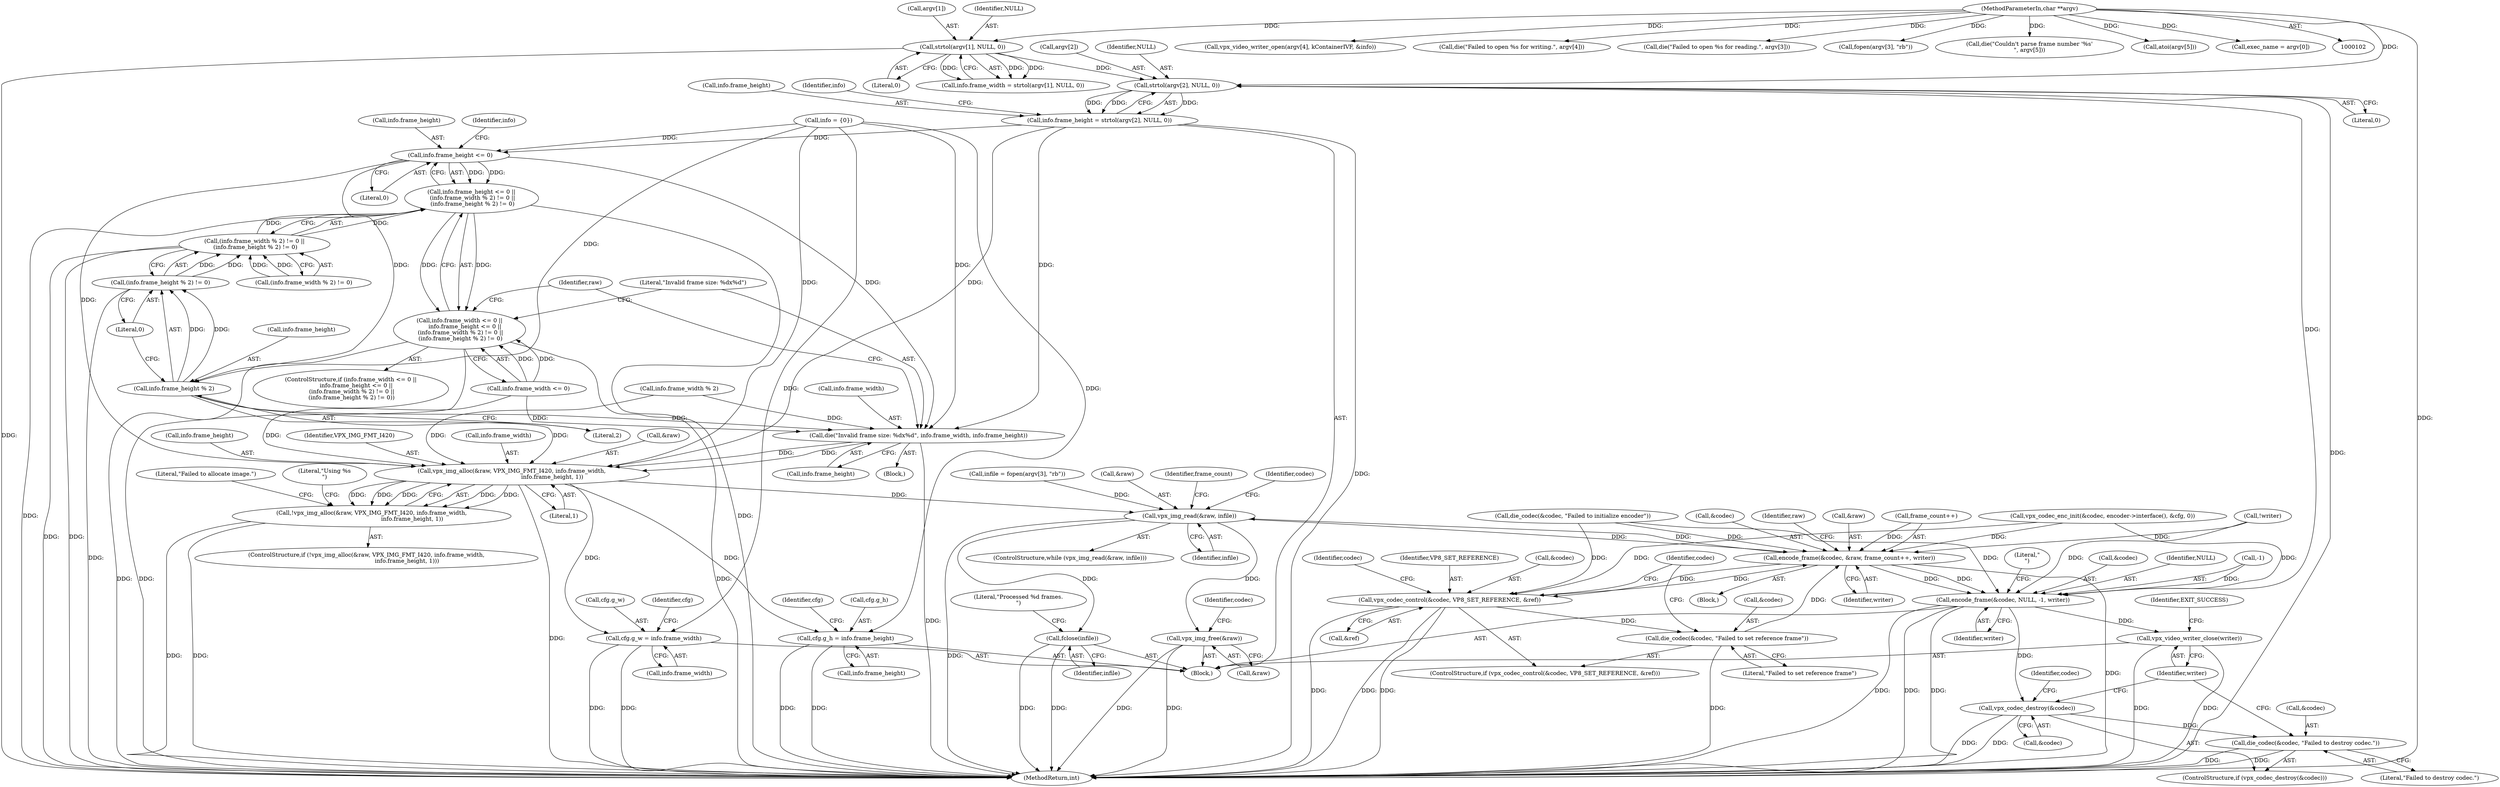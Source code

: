 digraph "0_Android_5a9753fca56f0eeb9f61e342b2fccffc364f9426_23@array" {
"1000200" [label="(Call,strtol(argv[2], NULL, 0))"];
"1000104" [label="(MethodParameterIn,char **argv)"];
"1000190" [label="(Call,strtol(argv[1], NULL, 0))"];
"1000196" [label="(Call,info.frame_height = strtol(argv[2], NULL, 0))"];
"1000228" [label="(Call,info.frame_height <= 0)"];
"1000227" [label="(Call,info.frame_height <= 0 ||\n (info.frame_width % 2) != 0 ||\n (info.frame_height % 2) != 0)"];
"1000221" [label="(Call,info.frame_width <= 0 ||\n      info.frame_height <= 0 ||\n (info.frame_width % 2) != 0 ||\n (info.frame_height % 2) != 0)"];
"1000242" [label="(Call,info.frame_height % 2)"];
"1000241" [label="(Call,(info.frame_height % 2) != 0)"];
"1000233" [label="(Call,(info.frame_width % 2) != 0 ||\n (info.frame_height % 2) != 0)"];
"1000249" [label="(Call,die(\"Invalid frame size: %dx%d\", info.frame_width, info.frame_height))"];
"1000259" [label="(Call,vpx_img_alloc(&raw, VPX_IMG_FMT_I420, info.frame_width,\n                                             info.frame_height, 1))"];
"1000258" [label="(Call,!vpx_img_alloc(&raw, VPX_IMG_FMT_I420, info.frame_width,\n                                             info.frame_height, 1))"];
"1000290" [label="(Call,cfg.g_w = info.frame_width)"];
"1000297" [label="(Call,cfg.g_h = info.frame_height)"];
"1000375" [label="(Call,vpx_img_read(&raw, infile))"];
"1000409" [label="(Call,encode_frame(&codec, &raw, frame_count++, writer))"];
"1000399" [label="(Call,vpx_codec_control(&codec, VP8_SET_REFERENCE, &ref))"];
"1000405" [label="(Call,die_codec(&codec, \"Failed to set reference frame\"))"];
"1000417" [label="(Call,encode_frame(&codec, NULL, -1, writer))"];
"1000435" [label="(Call,vpx_codec_destroy(&codec))"];
"1000438" [label="(Call,die_codec(&codec, \"Failed to destroy codec.\"))"];
"1000442" [label="(Call,vpx_video_writer_close(writer))"];
"1000426" [label="(Call,fclose(infile))"];
"1000431" [label="(Call,vpx_img_free(&raw))"];
"1000232" [label="(Literal,0)"];
"1000297" [label="(Call,cfg.g_h = info.frame_height)"];
"1000333" [label="(Call,vpx_video_writer_open(argv[4], kContainerIVF, &info))"];
"1000416" [label="(Identifier,writer)"];
"1000427" [label="(Identifier,infile)"];
"1000272" [label="(Literal,\"Failed to allocate image.\")"];
"1000440" [label="(Identifier,codec)"];
"1000104" [label="(MethodParameterIn,char **argv)"];
"1000201" [label="(Call,argv[2])"];
"1000434" [label="(ControlStructure,if (vpx_codec_destroy(&codec)))"];
"1000420" [label="(Identifier,NULL)"];
"1000398" [label="(ControlStructure,if (vpx_codec_control(&codec, VP8_SET_REFERENCE, &ref)))"];
"1000209" [label="(Identifier,info)"];
"1000234" [label="(Call,(info.frame_width % 2) != 0)"];
"1000343" [label="(Call,die(\"Failed to open %s for writing.\", argv[4]))"];
"1000262" [label="(Identifier,VPX_IMG_FMT_I420)"];
"1000374" [label="(ControlStructure,while (vpx_img_read(&raw, infile)))"];
"1000259" [label="(Call,vpx_img_alloc(&raw, VPX_IMG_FMT_I420, info.frame_width,\n                                             info.frame_height, 1))"];
"1000441" [label="(Literal,\"Failed to destroy codec.\")"];
"1000357" [label="(Call,die(\"Failed to open %s for reading.\", argv[3]))"];
"1000241" [label="(Call,(info.frame_height % 2) != 0)"];
"1000421" [label="(Call,-1)"];
"1000248" [label="(Block,)"];
"1000221" [label="(Call,info.frame_width <= 0 ||\n      info.frame_height <= 0 ||\n (info.frame_width % 2) != 0 ||\n (info.frame_height % 2) != 0)"];
"1000436" [label="(Call,&codec)"];
"1000402" [label="(Identifier,VP8_SET_REFERENCE)"];
"1000204" [label="(Identifier,NULL)"];
"1000443" [label="(Identifier,writer)"];
"1000400" [label="(Call,&codec)"];
"1000352" [label="(Call,fopen(argv[3], \"rb\"))"];
"1000425" [label="(Literal,\"\n\")"];
"1000375" [label="(Call,vpx_img_read(&raw, infile))"];
"1000437" [label="(Identifier,codec)"];
"1000410" [label="(Call,&codec)"];
"1000243" [label="(Call,info.frame_height)"];
"1000196" [label="(Call,info.frame_height = strtol(argv[2], NULL, 0))"];
"1000233" [label="(Call,(info.frame_width % 2) != 0 ||\n (info.frame_height % 2) != 0)"];
"1000405" [label="(Call,die_codec(&codec, \"Failed to set reference frame\"))"];
"1000432" [label="(Call,&raw)"];
"1000294" [label="(Call,info.frame_width)"];
"1000269" [label="(Literal,1)"];
"1000228" [label="(Call,info.frame_height <= 0)"];
"1000190" [label="(Call,strtol(argv[1], NULL, 0))"];
"1000251" [label="(Call,info.frame_width)"];
"1000258" [label="(Call,!vpx_img_alloc(&raw, VPX_IMG_FMT_I420, info.frame_width,\n                                             info.frame_height, 1))"];
"1000350" [label="(Call,infile = fopen(argv[3], \"rb\"))"];
"1000174" [label="(Call,die(\"Couldn't parse frame number '%s'\n\", argv[5]))"];
"1000370" [label="(Call,die_codec(&codec, \"Failed to initialize encoder\"))"];
"1000167" [label="(Call,atoi(argv[5]))"];
"1000235" [label="(Call,info.frame_width % 2)"];
"1000423" [label="(Identifier,writer)"];
"1000242" [label="(Call,info.frame_height % 2)"];
"1000291" [label="(Call,cfg.g_w)"];
"1000377" [label="(Identifier,raw)"];
"1000426" [label="(Call,fclose(infile))"];
"1000376" [label="(Call,&raw)"];
"1000399" [label="(Call,vpx_codec_control(&codec, VP8_SET_REFERENCE, &ref))"];
"1000263" [label="(Call,info.frame_width)"];
"1000145" [label="(Call,exec_name = argv[0])"];
"1000418" [label="(Call,&codec)"];
"1000123" [label="(Call,info = {0})"];
"1000200" [label="(Call,strtol(argv[2], NULL, 0))"];
"1000431" [label="(Call,vpx_img_free(&raw))"];
"1000261" [label="(Identifier,raw)"];
"1000407" [label="(Identifier,codec)"];
"1000442" [label="(Call,vpx_video_writer_close(writer))"];
"1000301" [label="(Call,info.frame_height)"];
"1000220" [label="(ControlStructure,if (info.frame_width <= 0 ||\n      info.frame_height <= 0 ||\n (info.frame_width % 2) != 0 ||\n (info.frame_height % 2) != 0))"];
"1000341" [label="(Call,!writer)"];
"1000299" [label="(Identifier,cfg)"];
"1000403" [label="(Call,&ref)"];
"1000195" [label="(Literal,0)"];
"1000412" [label="(Call,&raw)"];
"1000205" [label="(Literal,0)"];
"1000298" [label="(Call,cfg.g_h)"];
"1000408" [label="(Literal,\"Failed to set reference frame\")"];
"1000247" [label="(Literal,0)"];
"1000417" [label="(Call,encode_frame(&codec, NULL, -1, writer))"];
"1000222" [label="(Call,info.frame_width <= 0)"];
"1000290" [label="(Call,cfg.g_w = info.frame_width)"];
"1000194" [label="(Identifier,NULL)"];
"1000446" [label="(MethodReturn,int)"];
"1000429" [label="(Literal,\"Processed %d frames.\n\")"];
"1000438" [label="(Call,die_codec(&codec, \"Failed to destroy codec.\"))"];
"1000250" [label="(Literal,\"Invalid frame size: %dx%d\")"];
"1000227" [label="(Call,info.frame_height <= 0 ||\n (info.frame_width % 2) != 0 ||\n (info.frame_height % 2) != 0)"];
"1000260" [label="(Call,&raw)"];
"1000411" [label="(Identifier,codec)"];
"1000379" [label="(Block,)"];
"1000435" [label="(Call,vpx_codec_destroy(&codec))"];
"1000186" [label="(Call,info.frame_width = strtol(argv[1], NULL, 0))"];
"1000406" [label="(Call,&codec)"];
"1000237" [label="(Identifier,info)"];
"1000246" [label="(Literal,2)"];
"1000445" [label="(Identifier,EXIT_SUCCESS)"];
"1000439" [label="(Call,&codec)"];
"1000257" [label="(ControlStructure,if (!vpx_img_alloc(&raw, VPX_IMG_FMT_I420, info.frame_width,\n                                             info.frame_height, 1)))"];
"1000363" [label="(Call,vpx_codec_enc_init(&codec, encoder->interface(), &cfg, 0))"];
"1000307" [label="(Identifier,cfg)"];
"1000197" [label="(Call,info.frame_height)"];
"1000105" [label="(Block,)"];
"1000378" [label="(Identifier,infile)"];
"1000409" [label="(Call,encode_frame(&codec, &raw, frame_count++, writer))"];
"1000266" [label="(Call,info.frame_height)"];
"1000249" [label="(Call,die(\"Invalid frame size: %dx%d\", info.frame_width, info.frame_height))"];
"1000229" [label="(Call,info.frame_height)"];
"1000383" [label="(Identifier,frame_count)"];
"1000419" [label="(Identifier,codec)"];
"1000254" [label="(Call,info.frame_height)"];
"1000274" [label="(Literal,\"Using %s\n\")"];
"1000191" [label="(Call,argv[1])"];
"1000414" [label="(Call,frame_count++)"];
"1000200" -> "1000196"  [label="AST: "];
"1000200" -> "1000205"  [label="CFG: "];
"1000201" -> "1000200"  [label="AST: "];
"1000204" -> "1000200"  [label="AST: "];
"1000205" -> "1000200"  [label="AST: "];
"1000196" -> "1000200"  [label="CFG: "];
"1000200" -> "1000446"  [label="DDG: "];
"1000200" -> "1000196"  [label="DDG: "];
"1000200" -> "1000196"  [label="DDG: "];
"1000200" -> "1000196"  [label="DDG: "];
"1000104" -> "1000200"  [label="DDG: "];
"1000190" -> "1000200"  [label="DDG: "];
"1000200" -> "1000417"  [label="DDG: "];
"1000104" -> "1000102"  [label="AST: "];
"1000104" -> "1000446"  [label="DDG: "];
"1000104" -> "1000145"  [label="DDG: "];
"1000104" -> "1000167"  [label="DDG: "];
"1000104" -> "1000174"  [label="DDG: "];
"1000104" -> "1000190"  [label="DDG: "];
"1000104" -> "1000333"  [label="DDG: "];
"1000104" -> "1000343"  [label="DDG: "];
"1000104" -> "1000352"  [label="DDG: "];
"1000104" -> "1000357"  [label="DDG: "];
"1000190" -> "1000186"  [label="AST: "];
"1000190" -> "1000195"  [label="CFG: "];
"1000191" -> "1000190"  [label="AST: "];
"1000194" -> "1000190"  [label="AST: "];
"1000195" -> "1000190"  [label="AST: "];
"1000186" -> "1000190"  [label="CFG: "];
"1000190" -> "1000446"  [label="DDG: "];
"1000190" -> "1000186"  [label="DDG: "];
"1000190" -> "1000186"  [label="DDG: "];
"1000190" -> "1000186"  [label="DDG: "];
"1000196" -> "1000105"  [label="AST: "];
"1000197" -> "1000196"  [label="AST: "];
"1000209" -> "1000196"  [label="CFG: "];
"1000196" -> "1000446"  [label="DDG: "];
"1000196" -> "1000228"  [label="DDG: "];
"1000196" -> "1000249"  [label="DDG: "];
"1000196" -> "1000259"  [label="DDG: "];
"1000228" -> "1000227"  [label="AST: "];
"1000228" -> "1000232"  [label="CFG: "];
"1000229" -> "1000228"  [label="AST: "];
"1000232" -> "1000228"  [label="AST: "];
"1000237" -> "1000228"  [label="CFG: "];
"1000227" -> "1000228"  [label="CFG: "];
"1000228" -> "1000227"  [label="DDG: "];
"1000228" -> "1000227"  [label="DDG: "];
"1000123" -> "1000228"  [label="DDG: "];
"1000228" -> "1000242"  [label="DDG: "];
"1000228" -> "1000249"  [label="DDG: "];
"1000228" -> "1000259"  [label="DDG: "];
"1000227" -> "1000221"  [label="AST: "];
"1000227" -> "1000233"  [label="CFG: "];
"1000233" -> "1000227"  [label="AST: "];
"1000221" -> "1000227"  [label="CFG: "];
"1000227" -> "1000446"  [label="DDG: "];
"1000227" -> "1000446"  [label="DDG: "];
"1000227" -> "1000221"  [label="DDG: "];
"1000227" -> "1000221"  [label="DDG: "];
"1000233" -> "1000227"  [label="DDG: "];
"1000233" -> "1000227"  [label="DDG: "];
"1000221" -> "1000220"  [label="AST: "];
"1000221" -> "1000222"  [label="CFG: "];
"1000222" -> "1000221"  [label="AST: "];
"1000250" -> "1000221"  [label="CFG: "];
"1000261" -> "1000221"  [label="CFG: "];
"1000221" -> "1000446"  [label="DDG: "];
"1000221" -> "1000446"  [label="DDG: "];
"1000221" -> "1000446"  [label="DDG: "];
"1000222" -> "1000221"  [label="DDG: "];
"1000222" -> "1000221"  [label="DDG: "];
"1000242" -> "1000241"  [label="AST: "];
"1000242" -> "1000246"  [label="CFG: "];
"1000243" -> "1000242"  [label="AST: "];
"1000246" -> "1000242"  [label="AST: "];
"1000247" -> "1000242"  [label="CFG: "];
"1000242" -> "1000241"  [label="DDG: "];
"1000242" -> "1000241"  [label="DDG: "];
"1000123" -> "1000242"  [label="DDG: "];
"1000242" -> "1000249"  [label="DDG: "];
"1000242" -> "1000259"  [label="DDG: "];
"1000241" -> "1000233"  [label="AST: "];
"1000241" -> "1000247"  [label="CFG: "];
"1000247" -> "1000241"  [label="AST: "];
"1000233" -> "1000241"  [label="CFG: "];
"1000241" -> "1000446"  [label="DDG: "];
"1000241" -> "1000233"  [label="DDG: "];
"1000241" -> "1000233"  [label="DDG: "];
"1000233" -> "1000234"  [label="CFG: "];
"1000234" -> "1000233"  [label="AST: "];
"1000233" -> "1000446"  [label="DDG: "];
"1000233" -> "1000446"  [label="DDG: "];
"1000234" -> "1000233"  [label="DDG: "];
"1000234" -> "1000233"  [label="DDG: "];
"1000249" -> "1000248"  [label="AST: "];
"1000249" -> "1000254"  [label="CFG: "];
"1000250" -> "1000249"  [label="AST: "];
"1000251" -> "1000249"  [label="AST: "];
"1000254" -> "1000249"  [label="AST: "];
"1000261" -> "1000249"  [label="CFG: "];
"1000249" -> "1000446"  [label="DDG: "];
"1000222" -> "1000249"  [label="DDG: "];
"1000235" -> "1000249"  [label="DDG: "];
"1000123" -> "1000249"  [label="DDG: "];
"1000249" -> "1000259"  [label="DDG: "];
"1000249" -> "1000259"  [label="DDG: "];
"1000259" -> "1000258"  [label="AST: "];
"1000259" -> "1000269"  [label="CFG: "];
"1000260" -> "1000259"  [label="AST: "];
"1000262" -> "1000259"  [label="AST: "];
"1000263" -> "1000259"  [label="AST: "];
"1000266" -> "1000259"  [label="AST: "];
"1000269" -> "1000259"  [label="AST: "];
"1000258" -> "1000259"  [label="CFG: "];
"1000259" -> "1000446"  [label="DDG: "];
"1000259" -> "1000258"  [label="DDG: "];
"1000259" -> "1000258"  [label="DDG: "];
"1000259" -> "1000258"  [label="DDG: "];
"1000259" -> "1000258"  [label="DDG: "];
"1000259" -> "1000258"  [label="DDG: "];
"1000222" -> "1000259"  [label="DDG: "];
"1000235" -> "1000259"  [label="DDG: "];
"1000123" -> "1000259"  [label="DDG: "];
"1000259" -> "1000290"  [label="DDG: "];
"1000259" -> "1000297"  [label="DDG: "];
"1000259" -> "1000375"  [label="DDG: "];
"1000258" -> "1000257"  [label="AST: "];
"1000272" -> "1000258"  [label="CFG: "];
"1000274" -> "1000258"  [label="CFG: "];
"1000258" -> "1000446"  [label="DDG: "];
"1000258" -> "1000446"  [label="DDG: "];
"1000290" -> "1000105"  [label="AST: "];
"1000290" -> "1000294"  [label="CFG: "];
"1000291" -> "1000290"  [label="AST: "];
"1000294" -> "1000290"  [label="AST: "];
"1000299" -> "1000290"  [label="CFG: "];
"1000290" -> "1000446"  [label="DDG: "];
"1000290" -> "1000446"  [label="DDG: "];
"1000123" -> "1000290"  [label="DDG: "];
"1000297" -> "1000105"  [label="AST: "];
"1000297" -> "1000301"  [label="CFG: "];
"1000298" -> "1000297"  [label="AST: "];
"1000301" -> "1000297"  [label="AST: "];
"1000307" -> "1000297"  [label="CFG: "];
"1000297" -> "1000446"  [label="DDG: "];
"1000297" -> "1000446"  [label="DDG: "];
"1000123" -> "1000297"  [label="DDG: "];
"1000375" -> "1000374"  [label="AST: "];
"1000375" -> "1000378"  [label="CFG: "];
"1000376" -> "1000375"  [label="AST: "];
"1000378" -> "1000375"  [label="AST: "];
"1000383" -> "1000375"  [label="CFG: "];
"1000419" -> "1000375"  [label="CFG: "];
"1000375" -> "1000446"  [label="DDG: "];
"1000409" -> "1000375"  [label="DDG: "];
"1000350" -> "1000375"  [label="DDG: "];
"1000375" -> "1000409"  [label="DDG: "];
"1000375" -> "1000426"  [label="DDG: "];
"1000375" -> "1000431"  [label="DDG: "];
"1000409" -> "1000379"  [label="AST: "];
"1000409" -> "1000416"  [label="CFG: "];
"1000410" -> "1000409"  [label="AST: "];
"1000412" -> "1000409"  [label="AST: "];
"1000414" -> "1000409"  [label="AST: "];
"1000416" -> "1000409"  [label="AST: "];
"1000377" -> "1000409"  [label="CFG: "];
"1000409" -> "1000446"  [label="DDG: "];
"1000409" -> "1000399"  [label="DDG: "];
"1000363" -> "1000409"  [label="DDG: "];
"1000399" -> "1000409"  [label="DDG: "];
"1000405" -> "1000409"  [label="DDG: "];
"1000370" -> "1000409"  [label="DDG: "];
"1000414" -> "1000409"  [label="DDG: "];
"1000341" -> "1000409"  [label="DDG: "];
"1000409" -> "1000417"  [label="DDG: "];
"1000409" -> "1000417"  [label="DDG: "];
"1000399" -> "1000398"  [label="AST: "];
"1000399" -> "1000403"  [label="CFG: "];
"1000400" -> "1000399"  [label="AST: "];
"1000402" -> "1000399"  [label="AST: "];
"1000403" -> "1000399"  [label="AST: "];
"1000407" -> "1000399"  [label="CFG: "];
"1000411" -> "1000399"  [label="CFG: "];
"1000399" -> "1000446"  [label="DDG: "];
"1000399" -> "1000446"  [label="DDG: "];
"1000399" -> "1000446"  [label="DDG: "];
"1000363" -> "1000399"  [label="DDG: "];
"1000370" -> "1000399"  [label="DDG: "];
"1000399" -> "1000405"  [label="DDG: "];
"1000405" -> "1000398"  [label="AST: "];
"1000405" -> "1000408"  [label="CFG: "];
"1000406" -> "1000405"  [label="AST: "];
"1000408" -> "1000405"  [label="AST: "];
"1000411" -> "1000405"  [label="CFG: "];
"1000405" -> "1000446"  [label="DDG: "];
"1000417" -> "1000105"  [label="AST: "];
"1000417" -> "1000423"  [label="CFG: "];
"1000418" -> "1000417"  [label="AST: "];
"1000420" -> "1000417"  [label="AST: "];
"1000421" -> "1000417"  [label="AST: "];
"1000423" -> "1000417"  [label="AST: "];
"1000425" -> "1000417"  [label="CFG: "];
"1000417" -> "1000446"  [label="DDG: "];
"1000417" -> "1000446"  [label="DDG: "];
"1000417" -> "1000446"  [label="DDG: "];
"1000363" -> "1000417"  [label="DDG: "];
"1000370" -> "1000417"  [label="DDG: "];
"1000421" -> "1000417"  [label="DDG: "];
"1000341" -> "1000417"  [label="DDG: "];
"1000417" -> "1000435"  [label="DDG: "];
"1000417" -> "1000442"  [label="DDG: "];
"1000435" -> "1000434"  [label="AST: "];
"1000435" -> "1000436"  [label="CFG: "];
"1000436" -> "1000435"  [label="AST: "];
"1000440" -> "1000435"  [label="CFG: "];
"1000443" -> "1000435"  [label="CFG: "];
"1000435" -> "1000446"  [label="DDG: "];
"1000435" -> "1000446"  [label="DDG: "];
"1000435" -> "1000438"  [label="DDG: "];
"1000438" -> "1000434"  [label="AST: "];
"1000438" -> "1000441"  [label="CFG: "];
"1000439" -> "1000438"  [label="AST: "];
"1000441" -> "1000438"  [label="AST: "];
"1000443" -> "1000438"  [label="CFG: "];
"1000438" -> "1000446"  [label="DDG: "];
"1000438" -> "1000446"  [label="DDG: "];
"1000442" -> "1000105"  [label="AST: "];
"1000442" -> "1000443"  [label="CFG: "];
"1000443" -> "1000442"  [label="AST: "];
"1000445" -> "1000442"  [label="CFG: "];
"1000442" -> "1000446"  [label="DDG: "];
"1000442" -> "1000446"  [label="DDG: "];
"1000426" -> "1000105"  [label="AST: "];
"1000426" -> "1000427"  [label="CFG: "];
"1000427" -> "1000426"  [label="AST: "];
"1000429" -> "1000426"  [label="CFG: "];
"1000426" -> "1000446"  [label="DDG: "];
"1000426" -> "1000446"  [label="DDG: "];
"1000431" -> "1000105"  [label="AST: "];
"1000431" -> "1000432"  [label="CFG: "];
"1000432" -> "1000431"  [label="AST: "];
"1000437" -> "1000431"  [label="CFG: "];
"1000431" -> "1000446"  [label="DDG: "];
"1000431" -> "1000446"  [label="DDG: "];
}
